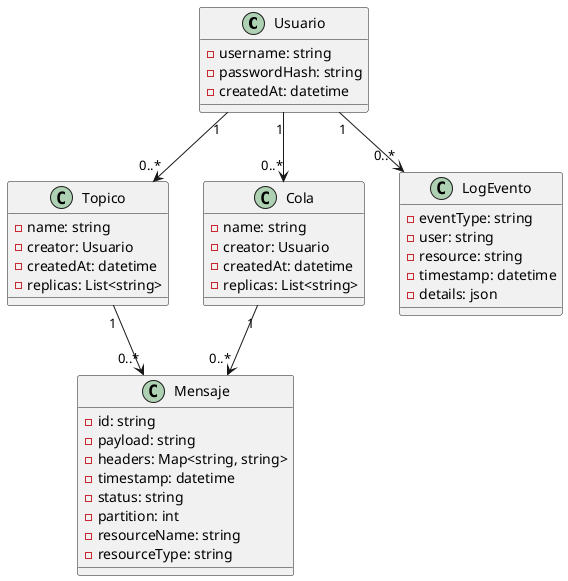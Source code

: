 @startuml ClasesDiagram
class Usuario {
  - username: string
  - passwordHash: string
  - createdAt: datetime
}

class Topico {
  - name: string
  - creator: Usuario
  - createdAt: datetime
  - replicas: List<string>
}

class Cola {
  - name: string
  - creator: Usuario
  - createdAt: datetime
  - replicas: List<string>
}

class Mensaje {
  - id: string
  - payload: string
  - headers: Map<string, string>
  - timestamp: datetime
  - status: string
  - partition: int
  - resourceName: string
  - resourceType: string
}

class LogEvento {
  - eventType: string
  - user: string
  - resource: string
  - timestamp: datetime
  - details: json
}

Usuario "1" --> "0..*" Topico
Usuario "1" --> "0..*" Cola
Topico "1" --> "0..*" Mensaje
Cola "1" --> "0..*" Mensaje
Usuario "1" --> "0..*" LogEvento
@enduml
